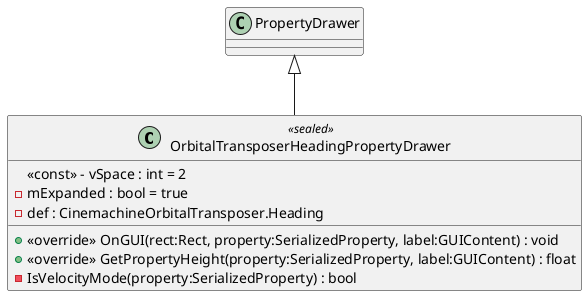 @startuml
class OrbitalTransposerHeadingPropertyDrawer <<sealed>> {
    <<const>> - vSpace : int = 2
    - mExpanded : bool = true
    - def : CinemachineOrbitalTransposer.Heading
    + <<override>> OnGUI(rect:Rect, property:SerializedProperty, label:GUIContent) : void
    + <<override>> GetPropertyHeight(property:SerializedProperty, label:GUIContent) : float
    - IsVelocityMode(property:SerializedProperty) : bool
}
PropertyDrawer <|-- OrbitalTransposerHeadingPropertyDrawer
@enduml
